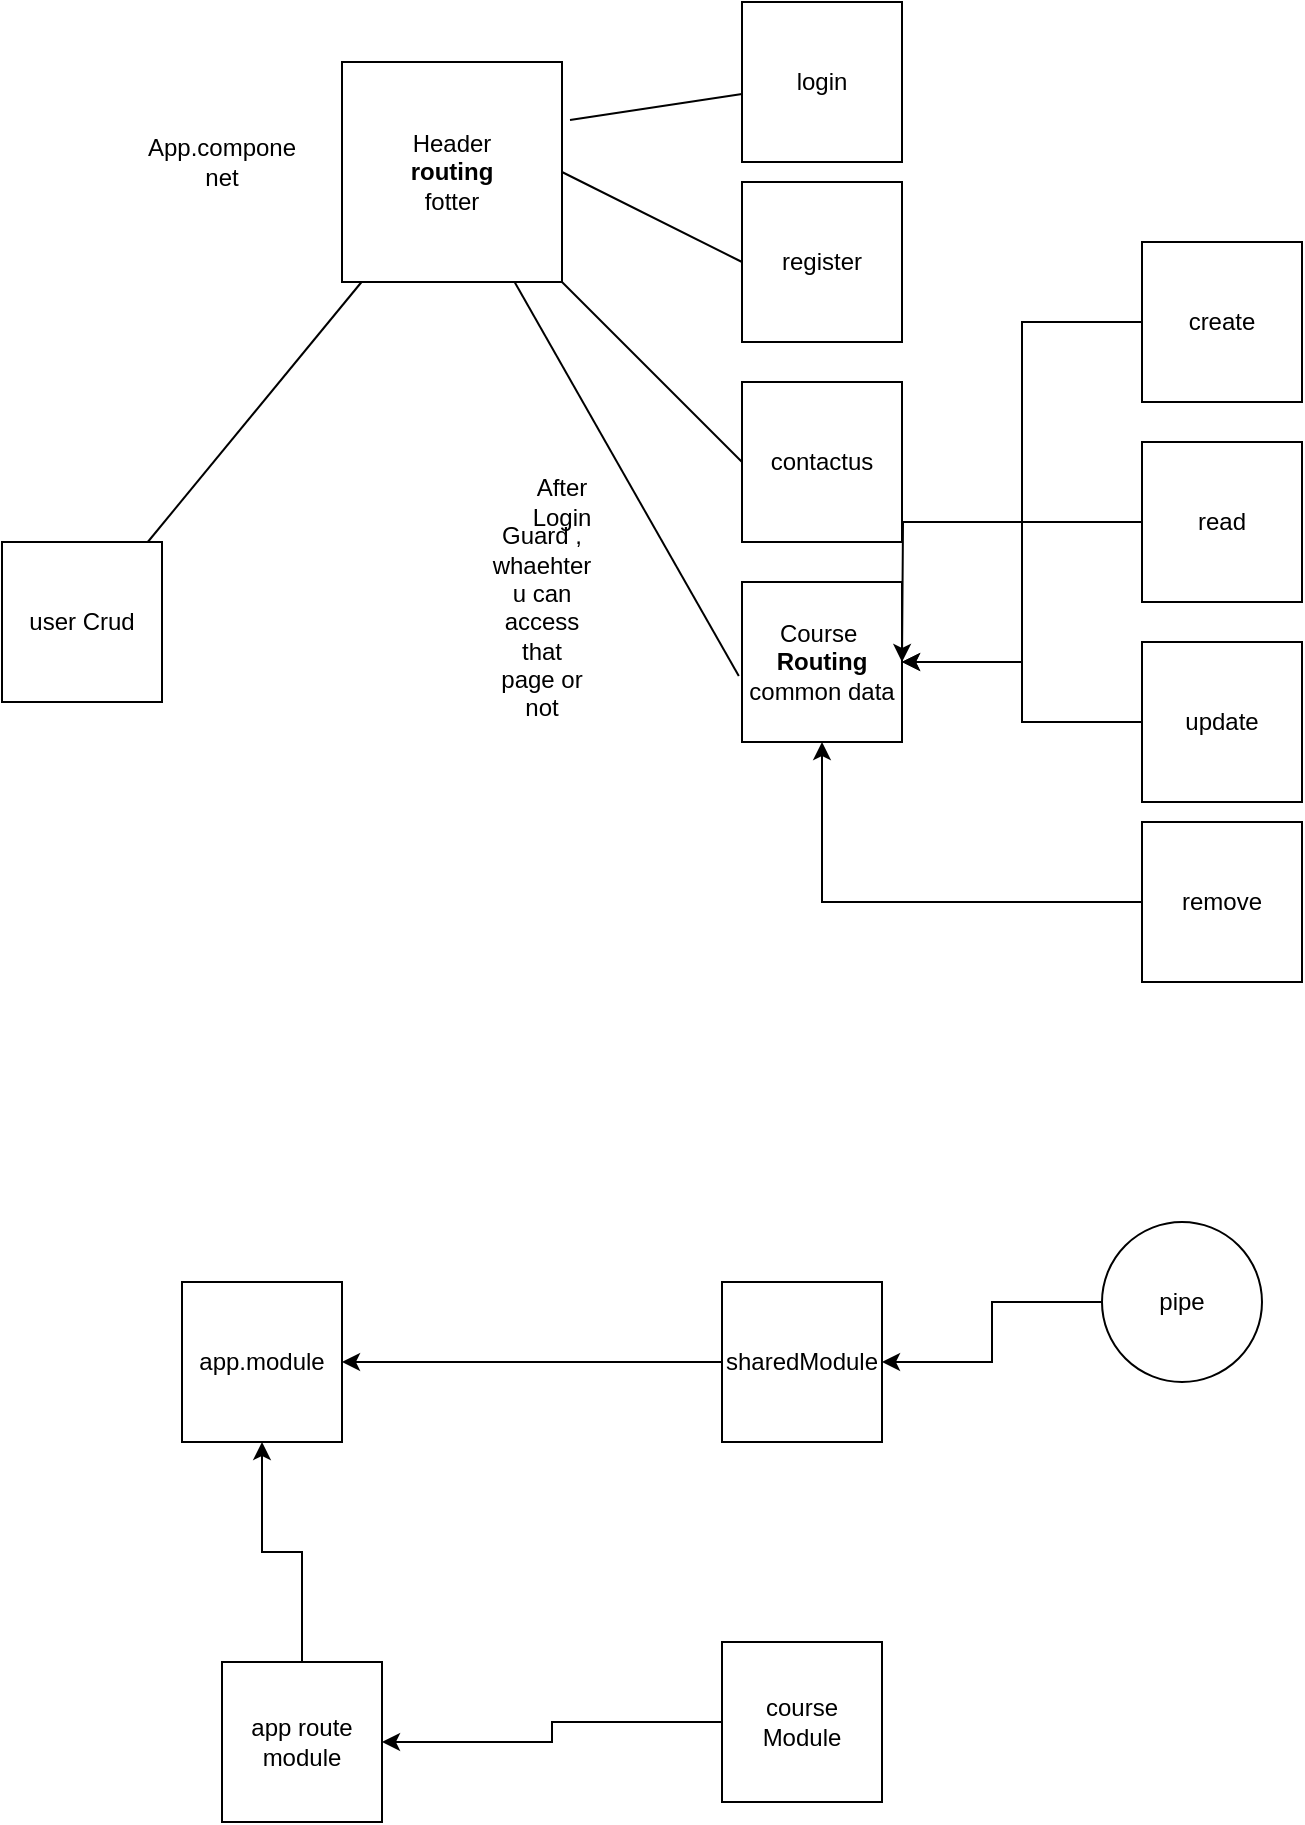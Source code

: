 <mxfile version="14.6.13" type="device"><diagram id="lPH0PM85cQLyeAMrog74" name="Page-1"><mxGraphModel dx="1024" dy="592" grid="1" gridSize="10" guides="1" tooltips="1" connect="1" arrows="1" fold="1" page="1" pageScale="1" pageWidth="850" pageHeight="1100" math="0" shadow="0"><root><mxCell id="0"/><mxCell id="1" parent="0"/><mxCell id="5oA-0YiX7OBESY9oX5QY-4" value="Header&lt;br&gt;&lt;b&gt;routing&lt;/b&gt;&lt;br&gt;fotter" style="whiteSpace=wrap;html=1;aspect=fixed;" parent="1" vertex="1"><mxGeometry x="200" y="70" width="110" height="110" as="geometry"/></mxCell><mxCell id="5oA-0YiX7OBESY9oX5QY-6" value="Course&amp;nbsp;&lt;br&gt;&lt;b&gt;Routing&lt;br&gt;&lt;/b&gt;common data&lt;br&gt;" style="whiteSpace=wrap;html=1;aspect=fixed;" parent="1" vertex="1"><mxGeometry x="400" y="330" width="80" height="80" as="geometry"/></mxCell><mxCell id="5oA-0YiX7OBESY9oX5QY-7" value="contactus" style="whiteSpace=wrap;html=1;aspect=fixed;" parent="1" vertex="1"><mxGeometry x="400" y="230" width="80" height="80" as="geometry"/></mxCell><mxCell id="5oA-0YiX7OBESY9oX5QY-8" value="register" style="whiteSpace=wrap;html=1;aspect=fixed;" parent="1" vertex="1"><mxGeometry x="400" y="130" width="80" height="80" as="geometry"/></mxCell><mxCell id="5oA-0YiX7OBESY9oX5QY-9" value="login" style="whiteSpace=wrap;html=1;aspect=fixed;" parent="1" vertex="1"><mxGeometry x="400" y="40" width="80" height="80" as="geometry"/></mxCell><mxCell id="5oA-0YiX7OBESY9oX5QY-12" value="" style="endArrow=none;html=1;" parent="1" target="5oA-0YiX7OBESY9oX5QY-4" edge="1"><mxGeometry width="50" height="50" relative="1" as="geometry"><mxPoint x="400" y="270" as="sourcePoint"/><mxPoint x="450" y="260" as="targetPoint"/></mxGeometry></mxCell><mxCell id="5oA-0YiX7OBESY9oX5QY-13" value="" style="endArrow=none;html=1;exitX=-0.02;exitY=0.588;exitDx=0;exitDy=0;exitPerimeter=0;" parent="1" source="5oA-0YiX7OBESY9oX5QY-6" target="5oA-0YiX7OBESY9oX5QY-4" edge="1"><mxGeometry width="50" height="50" relative="1" as="geometry"><mxPoint x="400" y="310" as="sourcePoint"/><mxPoint x="450" y="260" as="targetPoint"/></mxGeometry></mxCell><mxCell id="5oA-0YiX7OBESY9oX5QY-14" value="" style="endArrow=none;html=1;entryX=1;entryY=0.5;entryDx=0;entryDy=0;exitX=0;exitY=0.5;exitDx=0;exitDy=0;" parent="1" source="5oA-0YiX7OBESY9oX5QY-8" target="5oA-0YiX7OBESY9oX5QY-4" edge="1"><mxGeometry width="50" height="50" relative="1" as="geometry"><mxPoint x="400" y="310" as="sourcePoint"/><mxPoint x="450" y="260" as="targetPoint"/></mxGeometry></mxCell><mxCell id="5oA-0YiX7OBESY9oX5QY-16" value="" style="endArrow=none;html=1;" parent="1" target="5oA-0YiX7OBESY9oX5QY-9" edge="1"><mxGeometry width="50" height="50" relative="1" as="geometry"><mxPoint x="314" y="99" as="sourcePoint"/><mxPoint x="450" y="260" as="targetPoint"/></mxGeometry></mxCell><mxCell id="5oA-0YiX7OBESY9oX5QY-24" style="edgeStyle=orthogonalEdgeStyle;rounded=0;orthogonalLoop=1;jettySize=auto;html=1;" parent="1" source="5oA-0YiX7OBESY9oX5QY-17" edge="1"><mxGeometry relative="1" as="geometry"><mxPoint x="480" y="370" as="targetPoint"/></mxGeometry></mxCell><mxCell id="5oA-0YiX7OBESY9oX5QY-17" value="read" style="whiteSpace=wrap;html=1;aspect=fixed;" parent="1" vertex="1"><mxGeometry x="600" y="260" width="80" height="80" as="geometry"/></mxCell><mxCell id="5oA-0YiX7OBESY9oX5QY-26" style="edgeStyle=orthogonalEdgeStyle;rounded=0;orthogonalLoop=1;jettySize=auto;html=1;" parent="1" source="5oA-0YiX7OBESY9oX5QY-18" target="5oA-0YiX7OBESY9oX5QY-6" edge="1"><mxGeometry relative="1" as="geometry"/></mxCell><mxCell id="5oA-0YiX7OBESY9oX5QY-18" value="remove" style="whiteSpace=wrap;html=1;aspect=fixed;" parent="1" vertex="1"><mxGeometry x="600" y="450" width="80" height="80" as="geometry"/></mxCell><mxCell id="5oA-0YiX7OBESY9oX5QY-23" style="edgeStyle=orthogonalEdgeStyle;rounded=0;orthogonalLoop=1;jettySize=auto;html=1;entryX=1;entryY=0.5;entryDx=0;entryDy=0;" parent="1" source="5oA-0YiX7OBESY9oX5QY-19" target="5oA-0YiX7OBESY9oX5QY-6" edge="1"><mxGeometry relative="1" as="geometry"/></mxCell><mxCell id="5oA-0YiX7OBESY9oX5QY-19" value="create" style="whiteSpace=wrap;html=1;aspect=fixed;" parent="1" vertex="1"><mxGeometry x="600" y="160" width="80" height="80" as="geometry"/></mxCell><mxCell id="5oA-0YiX7OBESY9oX5QY-25" style="edgeStyle=orthogonalEdgeStyle;rounded=0;orthogonalLoop=1;jettySize=auto;html=1;" parent="1" source="5oA-0YiX7OBESY9oX5QY-20" target="5oA-0YiX7OBESY9oX5QY-6" edge="1"><mxGeometry relative="1" as="geometry"/></mxCell><mxCell id="5oA-0YiX7OBESY9oX5QY-20" value="update" style="whiteSpace=wrap;html=1;aspect=fixed;" parent="1" vertex="1"><mxGeometry x="600" y="360" width="80" height="80" as="geometry"/></mxCell><mxCell id="5oA-0YiX7OBESY9oX5QY-27" value="App.compone&lt;br&gt;net" style="text;html=1;strokeColor=none;fillColor=none;align=center;verticalAlign=middle;whiteSpace=wrap;rounded=0;" parent="1" vertex="1"><mxGeometry x="120" y="110" width="40" height="20" as="geometry"/></mxCell><mxCell id="5oA-0YiX7OBESY9oX5QY-28" value="After Login" style="text;html=1;strokeColor=none;fillColor=none;align=center;verticalAlign=middle;whiteSpace=wrap;rounded=0;" parent="1" vertex="1"><mxGeometry x="290" y="280" width="40" height="20" as="geometry"/></mxCell><mxCell id="5oA-0YiX7OBESY9oX5QY-29" value="Guard , whaehter u can access that page or not" style="text;html=1;strokeColor=none;fillColor=none;align=center;verticalAlign=middle;whiteSpace=wrap;rounded=0;" parent="1" vertex="1"><mxGeometry x="280" y="340" width="40" height="20" as="geometry"/></mxCell><mxCell id="5oA-0YiX7OBESY9oX5QY-32" value="user Crud" style="whiteSpace=wrap;html=1;aspect=fixed;" parent="1" vertex="1"><mxGeometry x="30" y="310" width="80" height="80" as="geometry"/></mxCell><mxCell id="5oA-0YiX7OBESY9oX5QY-33" value="" style="endArrow=none;html=1;" parent="1" source="5oA-0YiX7OBESY9oX5QY-32" target="5oA-0YiX7OBESY9oX5QY-4" edge="1"><mxGeometry width="50" height="50" relative="1" as="geometry"><mxPoint x="400" y="290" as="sourcePoint"/><mxPoint x="450" y="240" as="targetPoint"/></mxGeometry></mxCell><mxCell id="5Gt0Oq6MA27LdLhdg7Ak-1" value="app.module" style="whiteSpace=wrap;html=1;aspect=fixed;" vertex="1" parent="1"><mxGeometry x="120" y="680" width="80" height="80" as="geometry"/></mxCell><mxCell id="5Gt0Oq6MA27LdLhdg7Ak-9" style="edgeStyle=orthogonalEdgeStyle;rounded=0;orthogonalLoop=1;jettySize=auto;html=1;entryX=1;entryY=0.5;entryDx=0;entryDy=0;" edge="1" parent="1" source="5Gt0Oq6MA27LdLhdg7Ak-2" target="5Gt0Oq6MA27LdLhdg7Ak-1"><mxGeometry relative="1" as="geometry"/></mxCell><mxCell id="5Gt0Oq6MA27LdLhdg7Ak-2" value="sharedModule" style="whiteSpace=wrap;html=1;aspect=fixed;" vertex="1" parent="1"><mxGeometry x="390" y="680" width="80" height="80" as="geometry"/></mxCell><mxCell id="5Gt0Oq6MA27LdLhdg7Ak-6" style="edgeStyle=orthogonalEdgeStyle;rounded=0;orthogonalLoop=1;jettySize=auto;html=1;" edge="1" parent="1" source="5Gt0Oq6MA27LdLhdg7Ak-3" target="5Gt0Oq6MA27LdLhdg7Ak-4"><mxGeometry relative="1" as="geometry"/></mxCell><mxCell id="5Gt0Oq6MA27LdLhdg7Ak-3" value="course Module" style="whiteSpace=wrap;html=1;aspect=fixed;" vertex="1" parent="1"><mxGeometry x="390" y="860" width="80" height="80" as="geometry"/></mxCell><mxCell id="5Gt0Oq6MA27LdLhdg7Ak-5" style="edgeStyle=orthogonalEdgeStyle;rounded=0;orthogonalLoop=1;jettySize=auto;html=1;" edge="1" parent="1" source="5Gt0Oq6MA27LdLhdg7Ak-4" target="5Gt0Oq6MA27LdLhdg7Ak-1"><mxGeometry relative="1" as="geometry"/></mxCell><mxCell id="5Gt0Oq6MA27LdLhdg7Ak-4" value="app route module" style="whiteSpace=wrap;html=1;aspect=fixed;" vertex="1" parent="1"><mxGeometry x="140" y="870" width="80" height="80" as="geometry"/></mxCell><mxCell id="5Gt0Oq6MA27LdLhdg7Ak-8" style="edgeStyle=orthogonalEdgeStyle;rounded=0;orthogonalLoop=1;jettySize=auto;html=1;" edge="1" parent="1" source="5Gt0Oq6MA27LdLhdg7Ak-7" target="5Gt0Oq6MA27LdLhdg7Ak-2"><mxGeometry relative="1" as="geometry"/></mxCell><mxCell id="5Gt0Oq6MA27LdLhdg7Ak-7" value="pipe" style="ellipse;whiteSpace=wrap;html=1;aspect=fixed;" vertex="1" parent="1"><mxGeometry x="580" y="650" width="80" height="80" as="geometry"/></mxCell></root></mxGraphModel></diagram></mxfile>